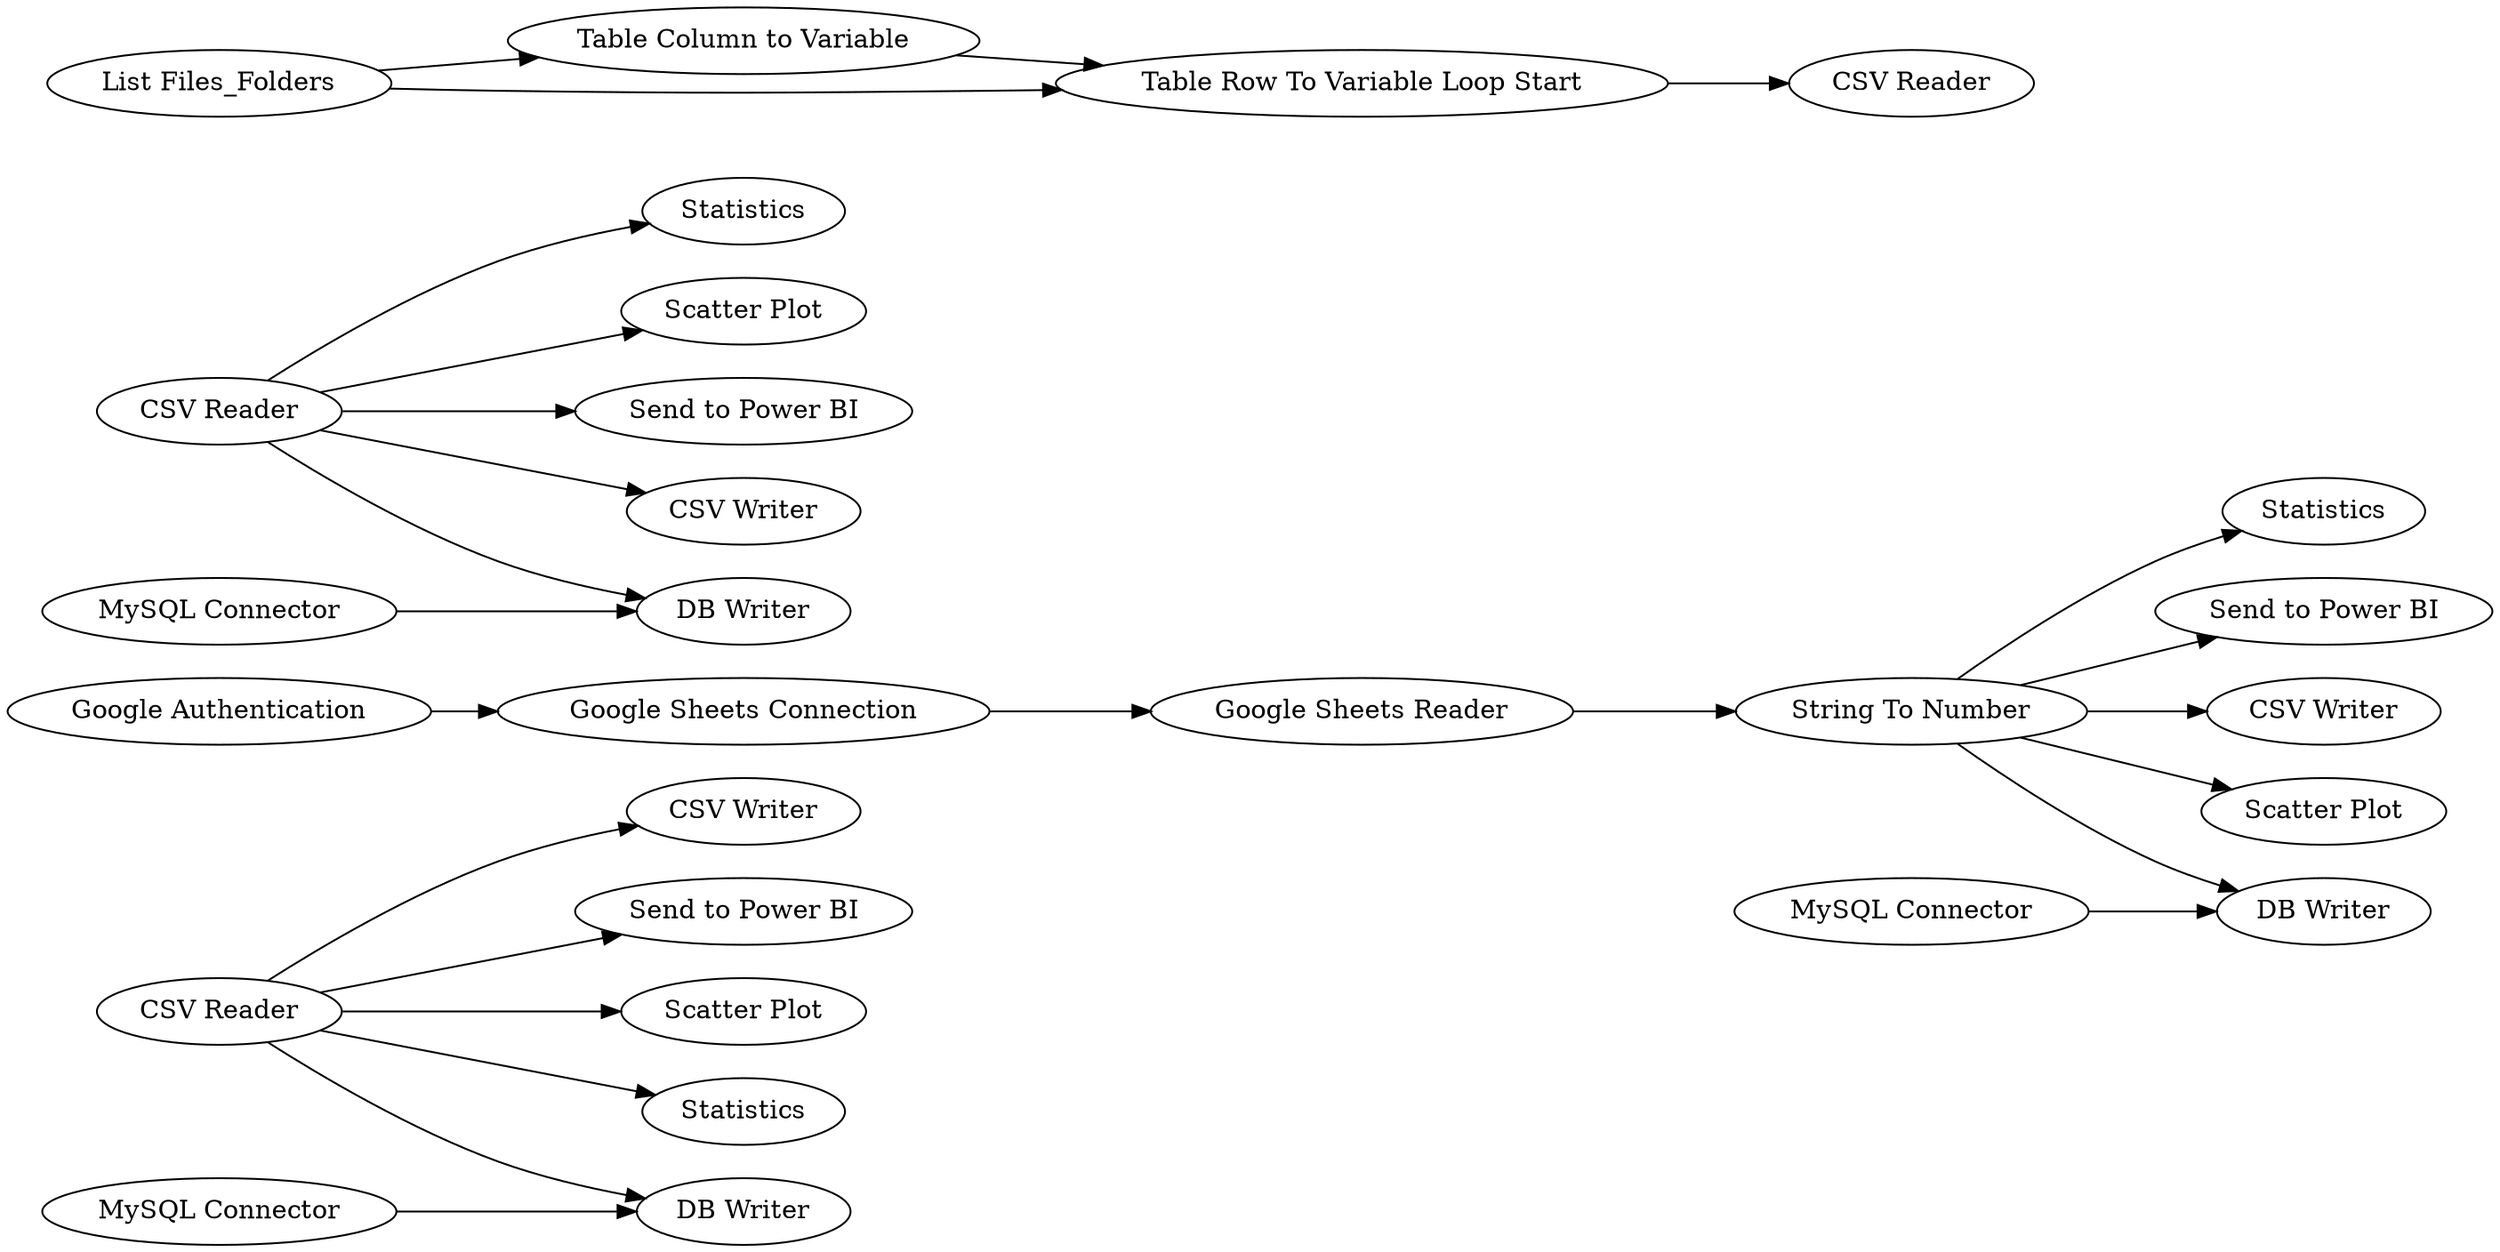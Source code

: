 digraph {
	1 [label="CSV Reader"]
	2 [label="CSV Writer"]
	3 [label="Google Authentication"]
	4 [label="Google Sheets Reader"]
	5 [label="Google Sheets Connection"]
	6 [label="String To Number"]
	7 [label="Send to Power BI"]
	17 [label="DB Writer"]
	18 [label="MySQL Connector"]
	19 [label="Scatter Plot"]
	20 [label=Statistics]
	21 [label=Statistics]
	22 [label="Send to Power BI"]
	23 [label="MySQL Connector"]
	24 [label="CSV Writer"]
	25 [label="DB Writer"]
	26 [label="Scatter Plot"]
	27 [label=Statistics]
	28 [label="Scatter Plot"]
	29 [label="Send to Power BI"]
	30 [label="CSV Reader"]
	31 [label="DB Writer"]
	32 [label="MySQL Connector"]
	33 [label="CSV Writer"]
	38 [label="List Files_Folders"]
	41 [label="Table Column to Variable"]
	42 [label="Table Row To Variable Loop Start"]
	45 [label="CSV Reader"]
	1 -> 2
	1 -> 7
	1 -> 17
	1 -> 19
	1 -> 20
	3 -> 5
	4 -> 6
	5 -> 4
	6 -> 22
	6 -> 21
	6 -> 26
	6 -> 24
	6 -> 25
	18 -> 17
	23 -> 25
	30 -> 31
	30 -> 28
	30 -> 29
	30 -> 27
	30 -> 33
	32 -> 31
	38 -> 41
	38 -> 42
	41 -> 42
	42 -> 45
	rankdir=LR
}
